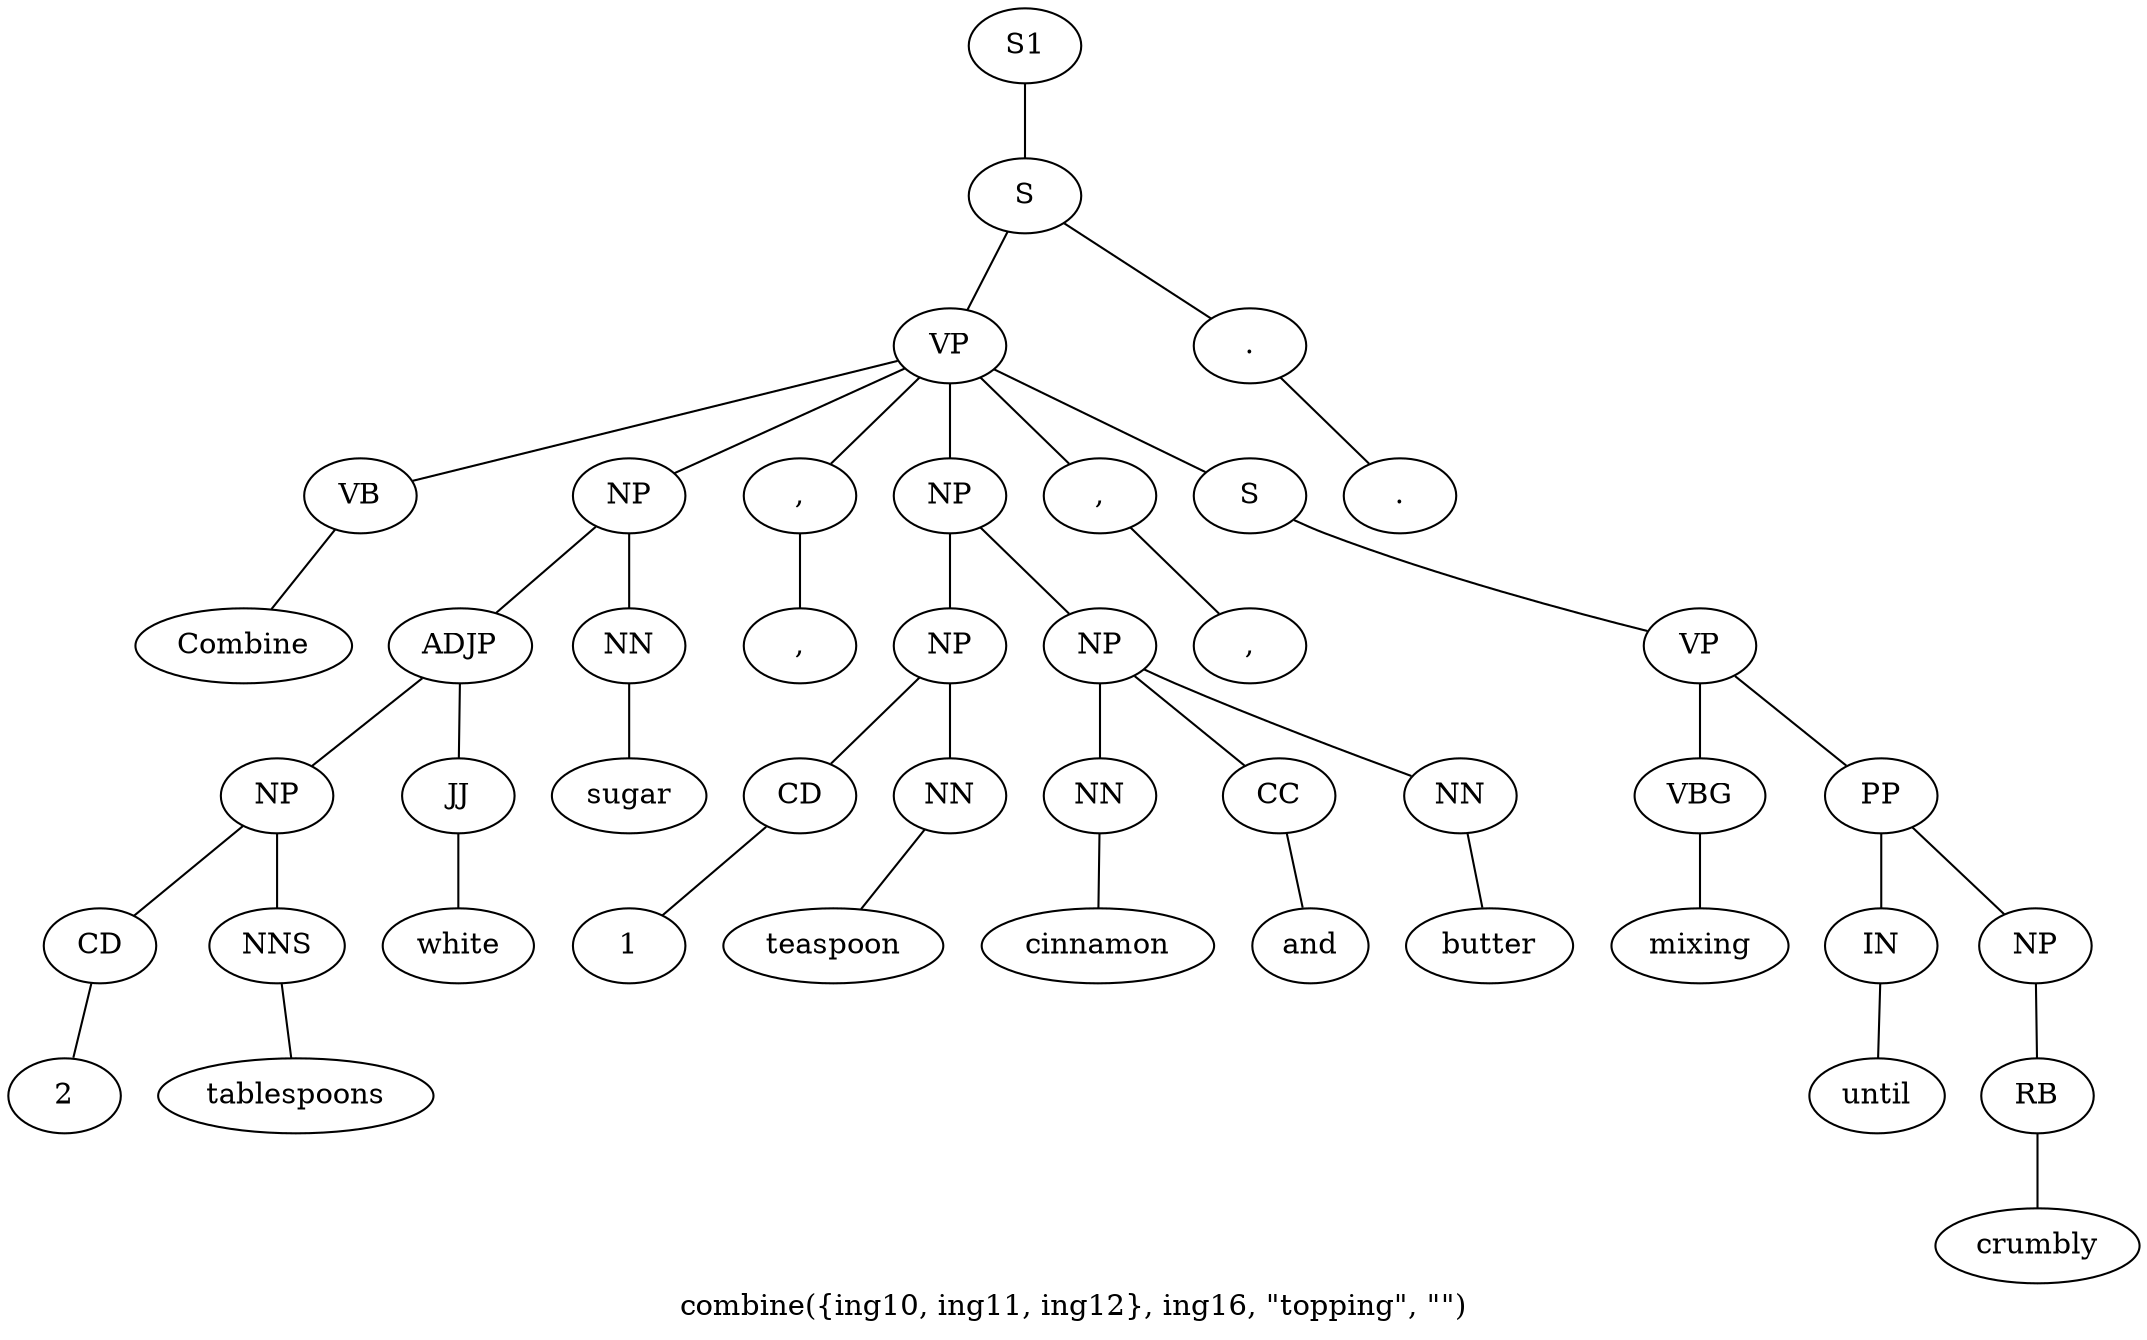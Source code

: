 graph SyntaxGraph {
	label = "combine({ing10, ing11, ing12}, ing16, \"topping\", \"\")";
	Node0 [label="S1"];
	Node1 [label="S"];
	Node2 [label="VP"];
	Node3 [label="VB"];
	Node4 [label="Combine"];
	Node5 [label="NP"];
	Node6 [label="ADJP"];
	Node7 [label="NP"];
	Node8 [label="CD"];
	Node9 [label="2"];
	Node10 [label="NNS"];
	Node11 [label="tablespoons"];
	Node12 [label="JJ"];
	Node13 [label="white"];
	Node14 [label="NN"];
	Node15 [label="sugar"];
	Node16 [label=","];
	Node17 [label=","];
	Node18 [label="NP"];
	Node19 [label="NP"];
	Node20 [label="CD"];
	Node21 [label="1"];
	Node22 [label="NN"];
	Node23 [label="teaspoon"];
	Node24 [label="NP"];
	Node25 [label="NN"];
	Node26 [label="cinnamon"];
	Node27 [label="CC"];
	Node28 [label="and"];
	Node29 [label="NN"];
	Node30 [label="butter"];
	Node31 [label=","];
	Node32 [label=","];
	Node33 [label="S"];
	Node34 [label="VP"];
	Node35 [label="VBG"];
	Node36 [label="mixing"];
	Node37 [label="PP"];
	Node38 [label="IN"];
	Node39 [label="until"];
	Node40 [label="NP"];
	Node41 [label="RB"];
	Node42 [label="crumbly"];
	Node43 [label="."];
	Node44 [label="."];

	Node0 -- Node1;
	Node1 -- Node2;
	Node1 -- Node43;
	Node2 -- Node3;
	Node2 -- Node5;
	Node2 -- Node16;
	Node2 -- Node18;
	Node2 -- Node31;
	Node2 -- Node33;
	Node3 -- Node4;
	Node5 -- Node6;
	Node5 -- Node14;
	Node6 -- Node7;
	Node6 -- Node12;
	Node7 -- Node8;
	Node7 -- Node10;
	Node8 -- Node9;
	Node10 -- Node11;
	Node12 -- Node13;
	Node14 -- Node15;
	Node16 -- Node17;
	Node18 -- Node19;
	Node18 -- Node24;
	Node19 -- Node20;
	Node19 -- Node22;
	Node20 -- Node21;
	Node22 -- Node23;
	Node24 -- Node25;
	Node24 -- Node27;
	Node24 -- Node29;
	Node25 -- Node26;
	Node27 -- Node28;
	Node29 -- Node30;
	Node31 -- Node32;
	Node33 -- Node34;
	Node34 -- Node35;
	Node34 -- Node37;
	Node35 -- Node36;
	Node37 -- Node38;
	Node37 -- Node40;
	Node38 -- Node39;
	Node40 -- Node41;
	Node41 -- Node42;
	Node43 -- Node44;
}